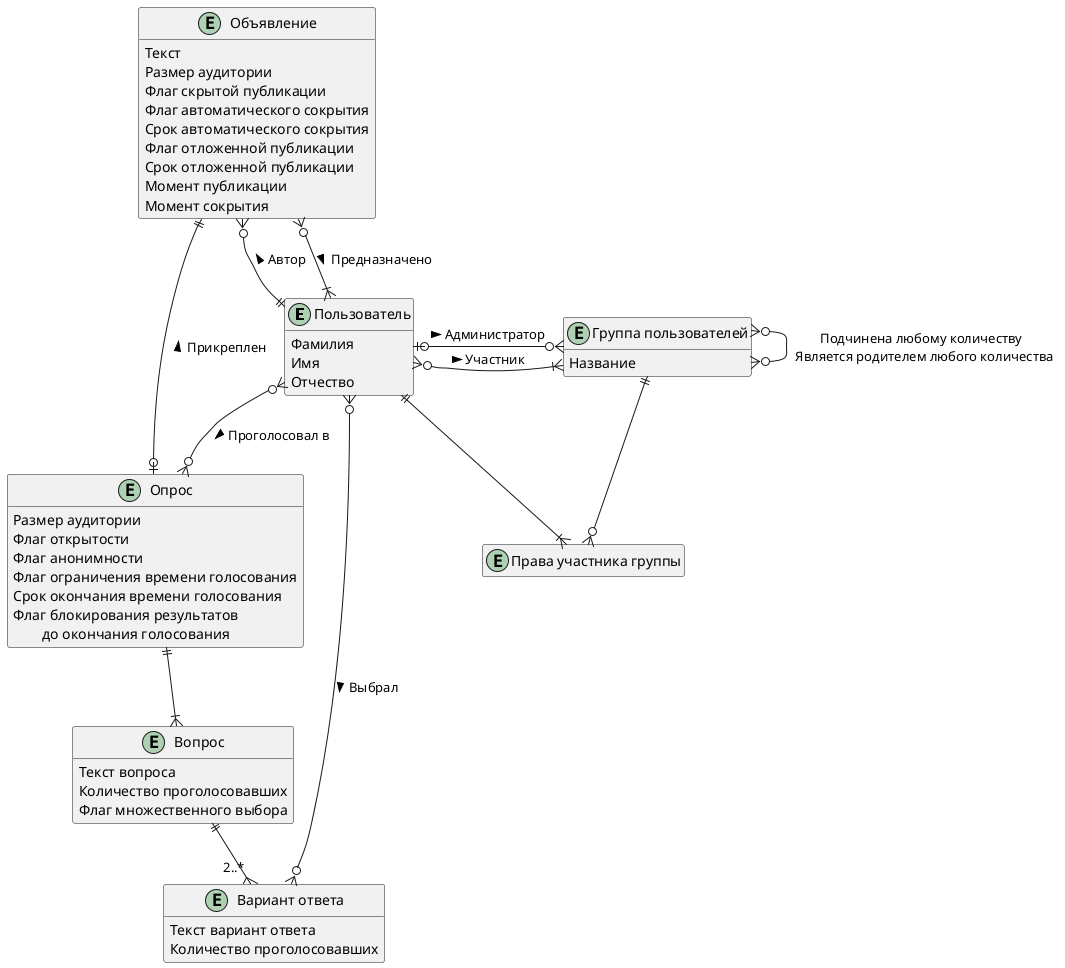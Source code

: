 ﻿@startuml
'https://plantuml.com/class-diagram

hide methods

entity "Пользователь" as user {
    Фамилия
    Имя
    Отчество
}

entity "Объявление" as announcement { 
    Текст
    Размер аудитории
    Флаг скрытой публикации
    Флаг автоматического сокрытия
    Срок автоматического сокрытия
    Флаг отложенной публикации
    Срок отложенной публикации
    Момент публикации
    Момент сокрытия
}
announcement }o--|| user : < Автор
announcement }o--|{ user : > Предназначено

entity "Опрос" as survey {
    Размер аудитории
    Флаг открытости
    Флаг анонимности
    Флаг ограничения времени голосования
    Срок окончания времени голосования
    Флаг блокирования результатов\n        до окончания голосования
}
announcement ||--o| survey : < Прикреплен
user }o--o{ survey : > Проголосовал в

entity "Вопрос" as question {
    Текст вопроса
    Количество проголосовавших
    Флаг множественного выбора
}
survey ||--|{ question

entity "Вариант ответа" as answer {
    Текст вариант ответа
    Количество проголосовавших
}
question ||--{ "2..*" answer
user }o--o{ answer : > Выбрал

entity "Группа пользователей" as userGroup { 
    Название
}
user }o--|{ userGroup : > Участник
user |o-right-o{ userGroup : > Администратор
userGroup }o--o{ userGroup : Подчинена любому количеству \n Является родителем любого количества

entity "Права участника группы" as memberRights {}
hide memberRights members
user ||--|{ memberRights
userGroup ||--o{ memberRights



@enduml

